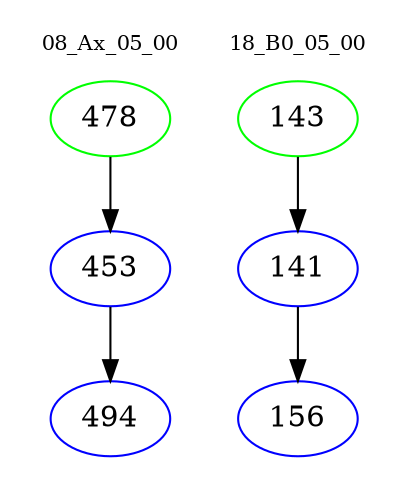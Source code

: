digraph{
subgraph cluster_0 {
color = white
label = "08_Ax_05_00";
fontsize=10;
T0_478 [label="478", color="green"]
T0_478 -> T0_453 [color="black"]
T0_453 [label="453", color="blue"]
T0_453 -> T0_494 [color="black"]
T0_494 [label="494", color="blue"]
}
subgraph cluster_1 {
color = white
label = "18_B0_05_00";
fontsize=10;
T1_143 [label="143", color="green"]
T1_143 -> T1_141 [color="black"]
T1_141 [label="141", color="blue"]
T1_141 -> T1_156 [color="black"]
T1_156 [label="156", color="blue"]
}
}
